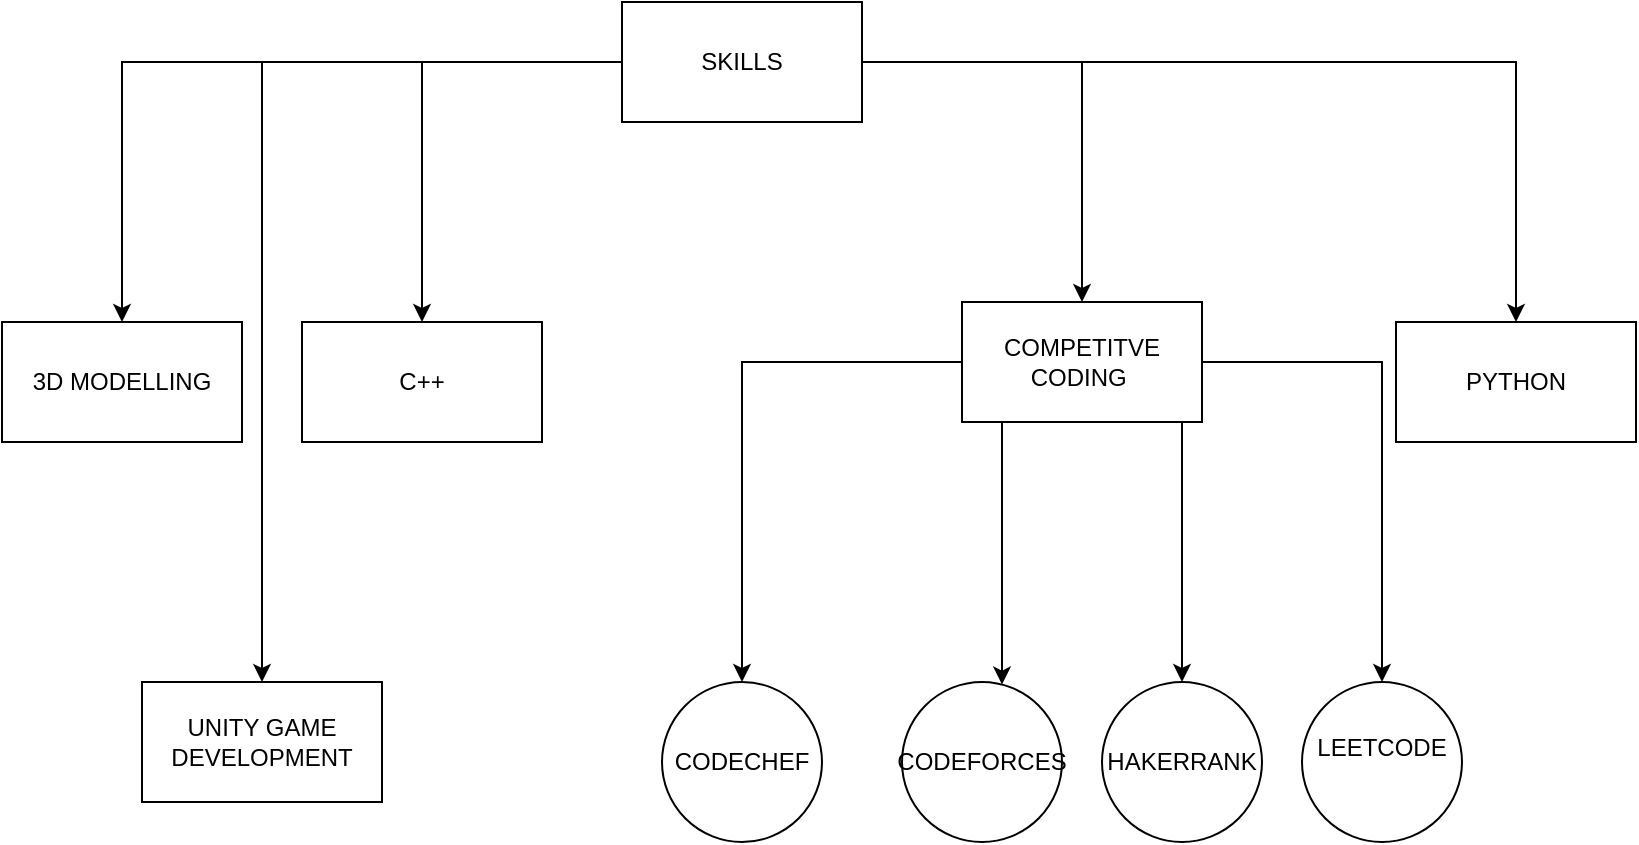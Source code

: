 <mxfile version="22.1.17" type="github">
  <diagram id="C5RBs43oDa-KdzZeNtuy" name="Page-1">
    <mxGraphModel dx="1059" dy="595" grid="1" gridSize="10" guides="1" tooltips="1" connect="1" arrows="1" fold="1" page="1" pageScale="1" pageWidth="827" pageHeight="1169" math="0" shadow="0">
      <root>
        <mxCell id="WIyWlLk6GJQsqaUBKTNV-0" />
        <mxCell id="WIyWlLk6GJQsqaUBKTNV-1" parent="WIyWlLk6GJQsqaUBKTNV-0" />
        <mxCell id="OBeu_sFzbtzD0pLxCqYV-2" value="" style="edgeStyle=orthogonalEdgeStyle;rounded=0;orthogonalLoop=1;jettySize=auto;html=1;" edge="1" parent="WIyWlLk6GJQsqaUBKTNV-1" source="OBeu_sFzbtzD0pLxCqYV-0" target="OBeu_sFzbtzD0pLxCqYV-1">
          <mxGeometry relative="1" as="geometry" />
        </mxCell>
        <mxCell id="OBeu_sFzbtzD0pLxCqYV-4" value="" style="edgeStyle=orthogonalEdgeStyle;rounded=0;orthogonalLoop=1;jettySize=auto;html=1;" edge="1" parent="WIyWlLk6GJQsqaUBKTNV-1" source="OBeu_sFzbtzD0pLxCqYV-0" target="OBeu_sFzbtzD0pLxCqYV-3">
          <mxGeometry relative="1" as="geometry" />
        </mxCell>
        <mxCell id="OBeu_sFzbtzD0pLxCqYV-6" value="" style="edgeStyle=orthogonalEdgeStyle;rounded=0;orthogonalLoop=1;jettySize=auto;html=1;" edge="1" parent="WIyWlLk6GJQsqaUBKTNV-1" source="OBeu_sFzbtzD0pLxCqYV-0" target="OBeu_sFzbtzD0pLxCqYV-5">
          <mxGeometry relative="1" as="geometry" />
        </mxCell>
        <mxCell id="OBeu_sFzbtzD0pLxCqYV-8" value="" style="edgeStyle=orthogonalEdgeStyle;rounded=0;orthogonalLoop=1;jettySize=auto;html=1;" edge="1" parent="WIyWlLk6GJQsqaUBKTNV-1" source="OBeu_sFzbtzD0pLxCqYV-0" target="OBeu_sFzbtzD0pLxCqYV-7">
          <mxGeometry relative="1" as="geometry" />
        </mxCell>
        <mxCell id="OBeu_sFzbtzD0pLxCqYV-21" value="" style="edgeStyle=orthogonalEdgeStyle;rounded=0;orthogonalLoop=1;jettySize=auto;html=1;" edge="1" parent="WIyWlLk6GJQsqaUBKTNV-1" source="OBeu_sFzbtzD0pLxCqYV-0" target="OBeu_sFzbtzD0pLxCqYV-20">
          <mxGeometry relative="1" as="geometry" />
        </mxCell>
        <mxCell id="OBeu_sFzbtzD0pLxCqYV-0" value="SKILLS" style="rounded=0;whiteSpace=wrap;html=1;" vertex="1" parent="WIyWlLk6GJQsqaUBKTNV-1">
          <mxGeometry x="320" y="70" width="120" height="60" as="geometry" />
        </mxCell>
        <mxCell id="OBeu_sFzbtzD0pLxCqYV-12" value="" style="edgeStyle=orthogonalEdgeStyle;rounded=0;orthogonalLoop=1;jettySize=auto;html=1;" edge="1" parent="WIyWlLk6GJQsqaUBKTNV-1" source="OBeu_sFzbtzD0pLxCqYV-1" target="OBeu_sFzbtzD0pLxCqYV-11">
          <mxGeometry relative="1" as="geometry" />
        </mxCell>
        <mxCell id="OBeu_sFzbtzD0pLxCqYV-13" style="edgeStyle=orthogonalEdgeStyle;rounded=0;orthogonalLoop=1;jettySize=auto;html=1;" edge="1" parent="WIyWlLk6GJQsqaUBKTNV-1" source="OBeu_sFzbtzD0pLxCqYV-1" target="OBeu_sFzbtzD0pLxCqYV-14">
          <mxGeometry relative="1" as="geometry">
            <mxPoint x="390" y="410" as="targetPoint" />
            <Array as="points">
              <mxPoint x="510" y="360" />
              <mxPoint x="510" y="360" />
            </Array>
          </mxGeometry>
        </mxCell>
        <mxCell id="OBeu_sFzbtzD0pLxCqYV-16" value="" style="edgeStyle=orthogonalEdgeStyle;rounded=0;orthogonalLoop=1;jettySize=auto;html=1;" edge="1" parent="WIyWlLk6GJQsqaUBKTNV-1" source="OBeu_sFzbtzD0pLxCqYV-1" target="OBeu_sFzbtzD0pLxCqYV-15">
          <mxGeometry relative="1" as="geometry" />
        </mxCell>
        <mxCell id="OBeu_sFzbtzD0pLxCqYV-19" value="" style="edgeStyle=orthogonalEdgeStyle;rounded=0;orthogonalLoop=1;jettySize=auto;html=1;" edge="1" parent="WIyWlLk6GJQsqaUBKTNV-1" source="OBeu_sFzbtzD0pLxCqYV-1" target="OBeu_sFzbtzD0pLxCqYV-17">
          <mxGeometry relative="1" as="geometry">
            <Array as="points">
              <mxPoint x="600" y="310" />
              <mxPoint x="600" y="310" />
            </Array>
          </mxGeometry>
        </mxCell>
        <mxCell id="OBeu_sFzbtzD0pLxCqYV-1" value="COMPETITVE CODING&amp;nbsp;" style="rounded=0;whiteSpace=wrap;html=1;" vertex="1" parent="WIyWlLk6GJQsqaUBKTNV-1">
          <mxGeometry x="490" y="220" width="120" height="60" as="geometry" />
        </mxCell>
        <mxCell id="OBeu_sFzbtzD0pLxCqYV-3" value="C++" style="rounded=0;whiteSpace=wrap;html=1;" vertex="1" parent="WIyWlLk6GJQsqaUBKTNV-1">
          <mxGeometry x="160" y="230" width="120" height="60" as="geometry" />
        </mxCell>
        <mxCell id="OBeu_sFzbtzD0pLxCqYV-5" value="PYTHON" style="rounded=0;whiteSpace=wrap;html=1;" vertex="1" parent="WIyWlLk6GJQsqaUBKTNV-1">
          <mxGeometry x="707" y="230" width="120" height="60" as="geometry" />
        </mxCell>
        <mxCell id="OBeu_sFzbtzD0pLxCqYV-7" value="3D MODELLING" style="rounded=0;whiteSpace=wrap;html=1;" vertex="1" parent="WIyWlLk6GJQsqaUBKTNV-1">
          <mxGeometry x="10" y="230" width="120" height="60" as="geometry" />
        </mxCell>
        <mxCell id="OBeu_sFzbtzD0pLxCqYV-11" value="CODECHEF" style="ellipse;whiteSpace=wrap;html=1;rounded=0;" vertex="1" parent="WIyWlLk6GJQsqaUBKTNV-1">
          <mxGeometry x="340" y="410" width="80" height="80" as="geometry" />
        </mxCell>
        <mxCell id="OBeu_sFzbtzD0pLxCqYV-14" value="CODEFORCES" style="ellipse;whiteSpace=wrap;html=1;aspect=fixed;" vertex="1" parent="WIyWlLk6GJQsqaUBKTNV-1">
          <mxGeometry x="460" y="410" width="80" height="80" as="geometry" />
        </mxCell>
        <mxCell id="OBeu_sFzbtzD0pLxCqYV-15" value="LEETCODE&lt;br&gt;&lt;br&gt;" style="ellipse;whiteSpace=wrap;html=1;rounded=0;" vertex="1" parent="WIyWlLk6GJQsqaUBKTNV-1">
          <mxGeometry x="660" y="410" width="80" height="80" as="geometry" />
        </mxCell>
        <mxCell id="OBeu_sFzbtzD0pLxCqYV-17" value="HAKERRANK&lt;br&gt;" style="ellipse;whiteSpace=wrap;html=1;rounded=0;" vertex="1" parent="WIyWlLk6GJQsqaUBKTNV-1">
          <mxGeometry x="560" y="410" width="80" height="80" as="geometry" />
        </mxCell>
        <mxCell id="OBeu_sFzbtzD0pLxCqYV-20" value="UNITY GAME DEVELOPMENT&lt;br&gt;" style="rounded=0;whiteSpace=wrap;html=1;" vertex="1" parent="WIyWlLk6GJQsqaUBKTNV-1">
          <mxGeometry x="80" y="410" width="120" height="60" as="geometry" />
        </mxCell>
      </root>
    </mxGraphModel>
  </diagram>
</mxfile>
